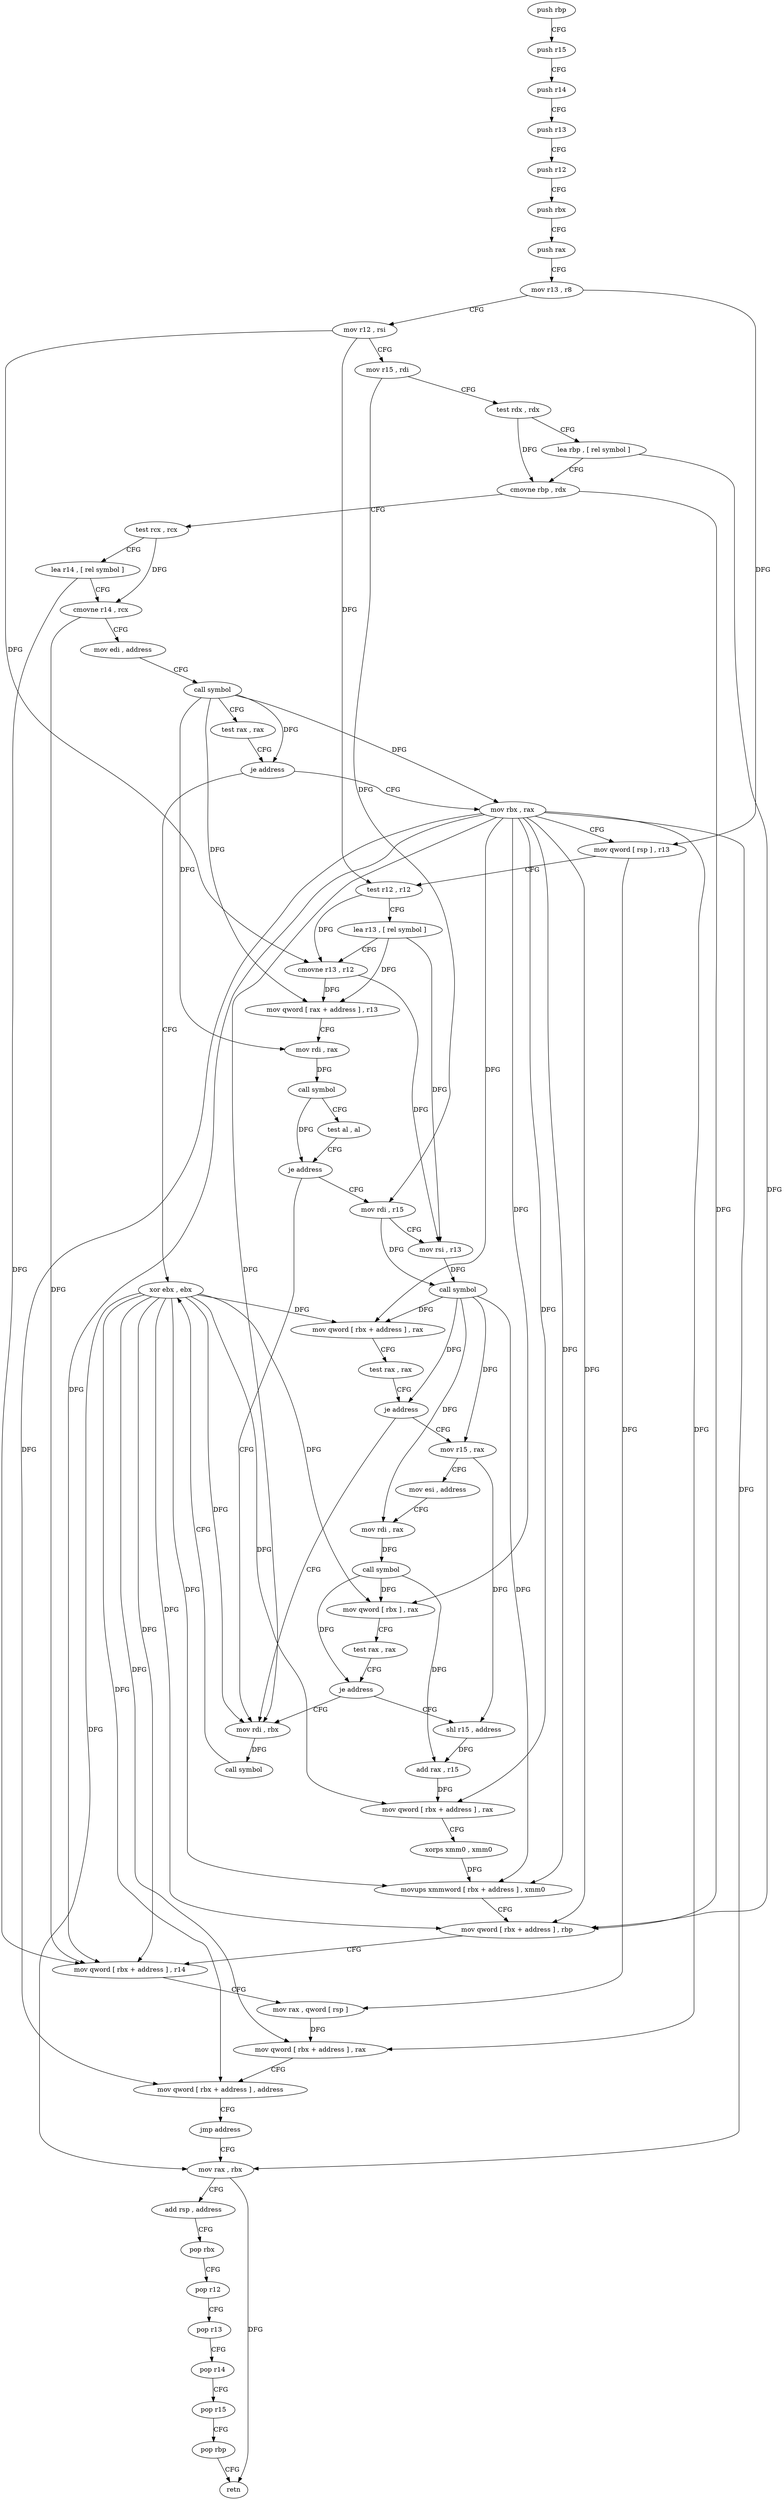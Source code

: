 digraph "func" {
"169952" [label = "push rbp" ]
"169953" [label = "push r15" ]
"169955" [label = "push r14" ]
"169957" [label = "push r13" ]
"169959" [label = "push r12" ]
"169961" [label = "push rbx" ]
"169962" [label = "push rax" ]
"169963" [label = "mov r13 , r8" ]
"169966" [label = "mov r12 , rsi" ]
"169969" [label = "mov r15 , rdi" ]
"169972" [label = "test rdx , rdx" ]
"169975" [label = "lea rbp , [ rel symbol ]" ]
"169982" [label = "cmovne rbp , rdx" ]
"169986" [label = "test rcx , rcx" ]
"169989" [label = "lea r14 , [ rel symbol ]" ]
"169996" [label = "cmovne r14 , rcx" ]
"170000" [label = "mov edi , address" ]
"170005" [label = "call symbol" ]
"170010" [label = "test rax , rax" ]
"170013" [label = "je address" ]
"170152" [label = "xor ebx , ebx" ]
"170019" [label = "mov rbx , rax" ]
"170154" [label = "mov rax , rbx" ]
"170022" [label = "mov qword [ rsp ] , r13" ]
"170026" [label = "test r12 , r12" ]
"170029" [label = "lea r13 , [ rel symbol ]" ]
"170036" [label = "cmovne r13 , r12" ]
"170040" [label = "mov qword [ rax + address ] , r13" ]
"170044" [label = "mov rdi , rax" ]
"170047" [label = "call symbol" ]
"170052" [label = "test al , al" ]
"170054" [label = "je address" ]
"170144" [label = "mov rdi , rbx" ]
"170056" [label = "mov rdi , r15" ]
"170147" [label = "call symbol" ]
"170059" [label = "mov rsi , r13" ]
"170062" [label = "call symbol" ]
"170067" [label = "mov qword [ rbx + address ] , rax" ]
"170071" [label = "test rax , rax" ]
"170074" [label = "je address" ]
"170076" [label = "mov r15 , rax" ]
"170079" [label = "mov esi , address" ]
"170084" [label = "mov rdi , rax" ]
"170087" [label = "call symbol" ]
"170092" [label = "mov qword [ rbx ] , rax" ]
"170095" [label = "test rax , rax" ]
"170098" [label = "je address" ]
"170100" [label = "shl r15 , address" ]
"170104" [label = "add rax , r15" ]
"170107" [label = "mov qword [ rbx + address ] , rax" ]
"170111" [label = "xorps xmm0 , xmm0" ]
"170114" [label = "movups xmmword [ rbx + address ] , xmm0" ]
"170118" [label = "mov qword [ rbx + address ] , rbp" ]
"170122" [label = "mov qword [ rbx + address ] , r14" ]
"170126" [label = "mov rax , qword [ rsp ]" ]
"170130" [label = "mov qword [ rbx + address ] , rax" ]
"170134" [label = "mov qword [ rbx + address ] , address" ]
"170142" [label = "jmp address" ]
"170157" [label = "add rsp , address" ]
"170161" [label = "pop rbx" ]
"170162" [label = "pop r12" ]
"170164" [label = "pop r13" ]
"170166" [label = "pop r14" ]
"170168" [label = "pop r15" ]
"170170" [label = "pop rbp" ]
"170171" [label = "retn" ]
"169952" -> "169953" [ label = "CFG" ]
"169953" -> "169955" [ label = "CFG" ]
"169955" -> "169957" [ label = "CFG" ]
"169957" -> "169959" [ label = "CFG" ]
"169959" -> "169961" [ label = "CFG" ]
"169961" -> "169962" [ label = "CFG" ]
"169962" -> "169963" [ label = "CFG" ]
"169963" -> "169966" [ label = "CFG" ]
"169963" -> "170022" [ label = "DFG" ]
"169966" -> "169969" [ label = "CFG" ]
"169966" -> "170026" [ label = "DFG" ]
"169966" -> "170036" [ label = "DFG" ]
"169969" -> "169972" [ label = "CFG" ]
"169969" -> "170056" [ label = "DFG" ]
"169972" -> "169975" [ label = "CFG" ]
"169972" -> "169982" [ label = "DFG" ]
"169975" -> "169982" [ label = "CFG" ]
"169975" -> "170118" [ label = "DFG" ]
"169982" -> "169986" [ label = "CFG" ]
"169982" -> "170118" [ label = "DFG" ]
"169986" -> "169989" [ label = "CFG" ]
"169986" -> "169996" [ label = "DFG" ]
"169989" -> "169996" [ label = "CFG" ]
"169989" -> "170122" [ label = "DFG" ]
"169996" -> "170000" [ label = "CFG" ]
"169996" -> "170122" [ label = "DFG" ]
"170000" -> "170005" [ label = "CFG" ]
"170005" -> "170010" [ label = "CFG" ]
"170005" -> "170013" [ label = "DFG" ]
"170005" -> "170019" [ label = "DFG" ]
"170005" -> "170040" [ label = "DFG" ]
"170005" -> "170044" [ label = "DFG" ]
"170010" -> "170013" [ label = "CFG" ]
"170013" -> "170152" [ label = "CFG" ]
"170013" -> "170019" [ label = "CFG" ]
"170152" -> "170154" [ label = "DFG" ]
"170152" -> "170144" [ label = "DFG" ]
"170152" -> "170067" [ label = "DFG" ]
"170152" -> "170092" [ label = "DFG" ]
"170152" -> "170107" [ label = "DFG" ]
"170152" -> "170114" [ label = "DFG" ]
"170152" -> "170118" [ label = "DFG" ]
"170152" -> "170122" [ label = "DFG" ]
"170152" -> "170130" [ label = "DFG" ]
"170152" -> "170134" [ label = "DFG" ]
"170019" -> "170022" [ label = "CFG" ]
"170019" -> "170154" [ label = "DFG" ]
"170019" -> "170144" [ label = "DFG" ]
"170019" -> "170067" [ label = "DFG" ]
"170019" -> "170092" [ label = "DFG" ]
"170019" -> "170107" [ label = "DFG" ]
"170019" -> "170114" [ label = "DFG" ]
"170019" -> "170118" [ label = "DFG" ]
"170019" -> "170122" [ label = "DFG" ]
"170019" -> "170130" [ label = "DFG" ]
"170019" -> "170134" [ label = "DFG" ]
"170154" -> "170157" [ label = "CFG" ]
"170154" -> "170171" [ label = "DFG" ]
"170022" -> "170026" [ label = "CFG" ]
"170022" -> "170126" [ label = "DFG" ]
"170026" -> "170029" [ label = "CFG" ]
"170026" -> "170036" [ label = "DFG" ]
"170029" -> "170036" [ label = "CFG" ]
"170029" -> "170040" [ label = "DFG" ]
"170029" -> "170059" [ label = "DFG" ]
"170036" -> "170040" [ label = "DFG" ]
"170036" -> "170059" [ label = "DFG" ]
"170040" -> "170044" [ label = "CFG" ]
"170044" -> "170047" [ label = "DFG" ]
"170047" -> "170052" [ label = "CFG" ]
"170047" -> "170054" [ label = "DFG" ]
"170052" -> "170054" [ label = "CFG" ]
"170054" -> "170144" [ label = "CFG" ]
"170054" -> "170056" [ label = "CFG" ]
"170144" -> "170147" [ label = "DFG" ]
"170056" -> "170059" [ label = "CFG" ]
"170056" -> "170062" [ label = "DFG" ]
"170147" -> "170152" [ label = "CFG" ]
"170059" -> "170062" [ label = "DFG" ]
"170062" -> "170067" [ label = "DFG" ]
"170062" -> "170074" [ label = "DFG" ]
"170062" -> "170076" [ label = "DFG" ]
"170062" -> "170084" [ label = "DFG" ]
"170062" -> "170114" [ label = "DFG" ]
"170067" -> "170071" [ label = "CFG" ]
"170071" -> "170074" [ label = "CFG" ]
"170074" -> "170144" [ label = "CFG" ]
"170074" -> "170076" [ label = "CFG" ]
"170076" -> "170079" [ label = "CFG" ]
"170076" -> "170100" [ label = "DFG" ]
"170079" -> "170084" [ label = "CFG" ]
"170084" -> "170087" [ label = "DFG" ]
"170087" -> "170092" [ label = "DFG" ]
"170087" -> "170098" [ label = "DFG" ]
"170087" -> "170104" [ label = "DFG" ]
"170092" -> "170095" [ label = "CFG" ]
"170095" -> "170098" [ label = "CFG" ]
"170098" -> "170144" [ label = "CFG" ]
"170098" -> "170100" [ label = "CFG" ]
"170100" -> "170104" [ label = "DFG" ]
"170104" -> "170107" [ label = "DFG" ]
"170107" -> "170111" [ label = "CFG" ]
"170111" -> "170114" [ label = "DFG" ]
"170114" -> "170118" [ label = "CFG" ]
"170118" -> "170122" [ label = "CFG" ]
"170122" -> "170126" [ label = "CFG" ]
"170126" -> "170130" [ label = "DFG" ]
"170130" -> "170134" [ label = "CFG" ]
"170134" -> "170142" [ label = "CFG" ]
"170142" -> "170154" [ label = "CFG" ]
"170157" -> "170161" [ label = "CFG" ]
"170161" -> "170162" [ label = "CFG" ]
"170162" -> "170164" [ label = "CFG" ]
"170164" -> "170166" [ label = "CFG" ]
"170166" -> "170168" [ label = "CFG" ]
"170168" -> "170170" [ label = "CFG" ]
"170170" -> "170171" [ label = "CFG" ]
}
